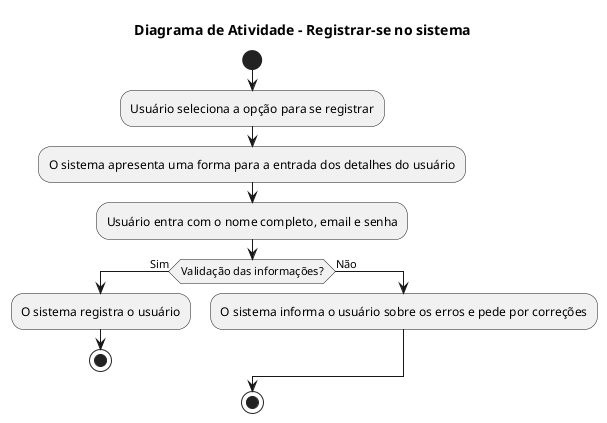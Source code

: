 @startuml

title Diagrama de Atividade - Registrar-se no sistema

start
:Usuário seleciona a opção para se registrar;
:O sistema apresenta uma forma para a entrada dos detalhes do usuário;
:Usuário entra com o nome completo, email e senha;
if (Validação das informações?) then (Sim)
    :O sistema registra o usuário;
    stop
else (Não)
    :O sistema informa o usuário sobre os erros e pede por correções;
endif
stop

@enduml

